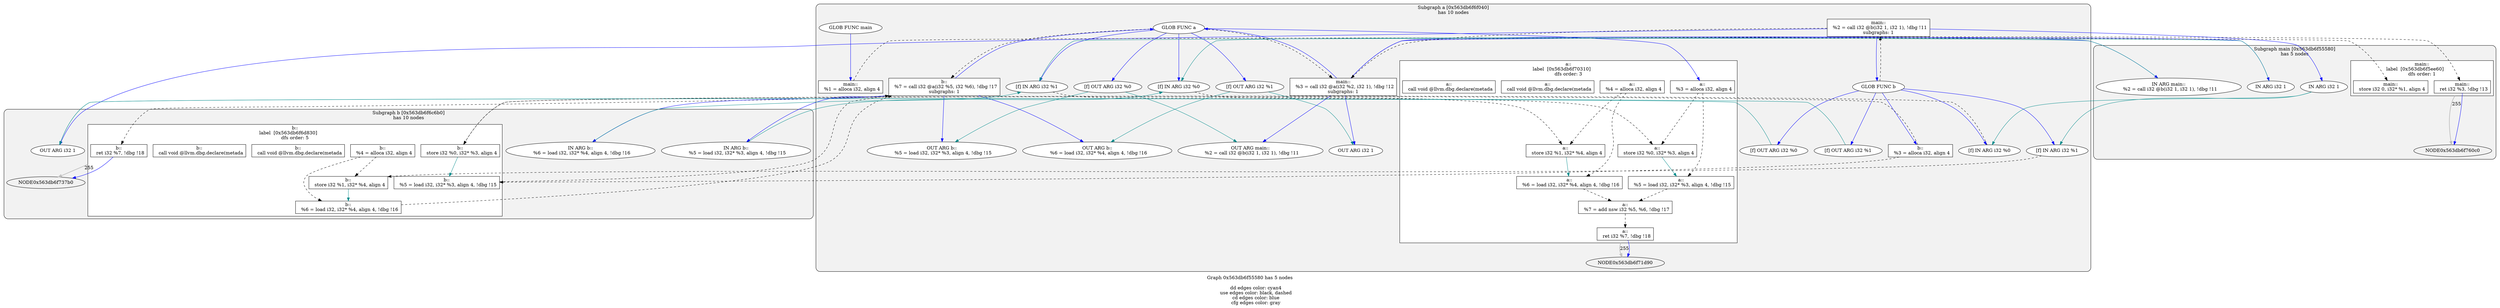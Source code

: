 digraph "DependenceGraph" {
	compound=true label="Graph 0x563db6f55580 has 5 nodes\n
	dd edges color: cyan4
	use edges color: black, dashed
	cd edges color: blue
	cfg edges color: gray"

	/* subgraph 0x563db6f6f040 nodes */
	subgraph cluster_0x563db6f6f040 {
		style="filled, rounded" fillcolor=gray95
		label="Subgraph a [0x563db6f6f040]\nhas 10 nodes
"
		NODE0x563db6f6f890 [label="[f] IN ARG i32 %0" style=filled fillcolor=white]
		/* -- node 0x563db6f5e6b0
		 * ------------------------------------------- */
		/* DD edges */
		/* USE edges */
		NODE0x563db6f6f890 -> NODE0x563db6f709e0 [color="black" rank=max style="dashed"]
		/* CD edges */
		/* ID edges */
		NODE0x563db6f6fa90 [label="[f] OUT ARG i32 %0" style=filled fillcolor=white]
		/* -- node 0x563db6f5e6b0
		 * ------------------------------------------- */
		/* DD edges */
		NODE0x563db6f6fa90 -> NODE0x563db6f72a70 [color="cyan4" rank=max]
		NODE0x563db6f6fa90 -> NODE0x563db6f75380 [color="cyan4" rank=max]
		/* USE edges */
		/* CD edges */
		/* ID edges */
		NODE0x563db6f6fdd0 [label="[f] IN ARG i32 %1" style=filled fillcolor=white]
		/* -- node 0x563db6f5e6d8
		 * ------------------------------------------- */
		/* DD edges */
		/* USE edges */
		NODE0x563db6f6fdd0 -> NODE0x563db6f70ed0 [color="black" rank=max style="dashed"]
		/* CD edges */
		/* ID edges */
		NODE0x563db6f6ffd0 [label="[f] OUT ARG i32 %1" style=filled fillcolor=white]
		/* -- node 0x563db6f5e6d8
		 * ------------------------------------------- */
		/* DD edges */
		NODE0x563db6f6ffd0 -> NODE0x563db6f73070 [color="cyan4" rank=max]
		NODE0x563db6f6ffd0 -> NODE0x563db6f75980 [color="cyan4" rank=max]
		/* USE edges */
		/* CD edges */
		/* ID edges */
		/* Basic Block a::
label  [0x563db6f70310] */
		subgraph cluster_bb_0x563db6f70310 {
			style=filled fillcolor=white
			label="a::
label  [0x563db6f70310]		\ndfs order: 3"
			NODE0x563db6f70520 [shape=rect label="0x563db6f591b0"]
			NODE0x563db6f70780 [shape=rect label="0x563db6f59250"]
			NODE0x563db6f709e0 [shape=rect label="0x563db6f5eb40"]
			NODE0x563db6f70c40 [shape=rect label="0x563db6f50d50"]
			NODE0x563db6f70ed0 [shape=rect label="0x563db6f5ec30"]
			NODE0x563db6f71130 [shape=rect label="0x563db6f048f0"]
			NODE0x563db6f713c0 [shape=rect label="0x563db6f592c0"]
			NODE0x563db6f71620 [shape=rect label="0x563db6f59360"]
			NODE0x563db6f71880 [shape=rect label="0x563db6f5edb0"]
			NODE0x563db6f71ae0 [shape=rect label="0x563db6f593d0"]
		} /* cluster_bb_0x563db6f70310 */

	NODE0x563db6f71ae0 -> NODE0x563db6f71d90 [penwidth=2 label="255"  ltail=cluster_bb_0x563db6f70310  lhead=cluster_bb_0x563db6f71f90  color="gray"]
		NODE0x563db6f71130 [label="a::
  call void @llvm.dbg.declare(metada" labelURL="direct.c:1:18" style=filled fillcolor=white]
		/* -- node 0x563db6f048f0
		 * ------------------------------------------- */
		/* DD edges */
		/* USE edges */
		/* CD edges */
		/* ID edges */
		NODE0x563db6f70c40 [label="a::
  call void @llvm.dbg.declare(metada" labelURL="direct.c:1:11" style=filled fillcolor=white]
		/* -- node 0x563db6f50d50
		 * ------------------------------------------- */
		/* DD edges */
		/* USE edges */
		/* CD edges */
		/* ID edges */
		NODE0x563db6f70520 [label="a::
  %3 = alloca i32, align 4" style=filled fillcolor=white]
		/* -- node 0x563db6f591b0
		 * ------------------------------------------- */
		/* DD edges */
		/* USE edges */
		NODE0x563db6f70520 -> NODE0x563db6f709e0 [color="black" rank=max style="dashed"]
		NODE0x563db6f70520 -> NODE0x563db6f713c0 [color="black" rank=max style="dashed"]
		/* CD edges */
		/* ID edges */
		NODE0x563db6f70780 [label="a::
  %4 = alloca i32, align 4" style=filled fillcolor=white]
		/* -- node 0x563db6f59250
		 * ------------------------------------------- */
		/* DD edges */
		/* USE edges */
		NODE0x563db6f70780 -> NODE0x563db6f70ed0 [color="black" rank=max style="dashed"]
		NODE0x563db6f70780 -> NODE0x563db6f71620 [color="black" rank=max style="dashed"]
		/* CD edges */
		/* ID edges */
		NODE0x563db6f713c0 [label="a::
  %5 = load i32, i32* %3, align 4, !dbg !15" labelURL="direct.c:3:12" style=filled fillcolor=white]
		/* -- node 0x563db6f592c0
		 * ------------------------------------------- */
		/* DD edges */
		/* USE edges */
		NODE0x563db6f713c0 -> NODE0x563db6f71880 [color="black" rank=max style="dashed"]
		/* CD edges */
		/* ID edges */
		NODE0x563db6f71620 [label="a::
  %6 = load i32, i32* %4, align 4, !dbg !16" labelURL="direct.c:3:14" style=filled fillcolor=white]
		/* -- node 0x563db6f59360
		 * ------------------------------------------- */
		/* DD edges */
		/* USE edges */
		NODE0x563db6f71620 -> NODE0x563db6f71880 [color="black" rank=max style="dashed"]
		/* CD edges */
		/* ID edges */
		NODE0x563db6f71ae0 [label="a::
  ret i32 %7, !dbg !18" labelURL="direct.c:3:5" style=filled fillcolor=white]
		/* -- node 0x563db6f593d0
		 * ------------------------------------------- */
		/* DD edges */
		/* USE edges */
		/* CD edges */
		NODE0x563db6f71ae0 -> NODE0x563db6f71d90 [color="blue"]
		/* ID edges */
		NODE0x563db6f709e0 [label="a::
  store i32 %0, i32* %3, align 4" style=filled fillcolor=white]
		/* -- node 0x563db6f5eb40
		 * ------------------------------------------- */
		/* DD edges */
		NODE0x563db6f709e0 -> NODE0x563db6f713c0 [color="cyan4" rank=max]
		/* USE edges */
		/* CD edges */
		/* ID edges */
		NODE0x563db6f70ed0 [label="a::
  store i32 %1, i32* %4, align 4" style=filled fillcolor=white]
		/* -- node 0x563db6f5ec30
		 * ------------------------------------------- */
		/* DD edges */
		NODE0x563db6f70ed0 -> NODE0x563db6f71620 [color="cyan4" rank=max]
		/* USE edges */
		/* CD edges */
		/* ID edges */
		NODE0x563db6f71880 [label="a::
  %7 = add nsw i32 %5, %6, !dbg !17" labelURL="direct.c:3:13" style=filled fillcolor=white]
		/* -- node 0x563db6f5edb0
		 * ------------------------------------------- */
		/* DD edges */
		/* USE edges */
		NODE0x563db6f71880 -> NODE0x563db6f71ae0 [color="black" rank=max style="dashed"]
		/* CD edges */
		/* ID edges */
		NODE0x563db6f6f1e0 [label="GLOB FUNC a" style=filled fillcolor=white]
		/* -- node 0x563db6f276f8
		 * ------------------------------------------- */
		/* DD edges */
		/* USE edges */
		NODE0x563db6f6f1e0 -> NODE0x563db6f6eda0 [color="black" rank=max style="dashed"]
		NODE0x563db6f6f1e0 -> NODE0x563db6f749e0 [color="black" rank=max style="dashed"]
		/* CD edges */
		NODE0x563db6f6f1e0 -> NODE0x563db6f6f890 [color="blue"]
		NODE0x563db6f6f1e0 -> NODE0x563db6f6fa90 [color="blue"]
		NODE0x563db6f6f1e0 -> NODE0x563db6f6fdd0 [color="blue"]
		NODE0x563db6f6f1e0 -> NODE0x563db6f6ffd0 [color="blue"]
		NODE0x563db6f6f1e0 -> NODE0x563db6f70520 [color="blue"]
		/* ID edges */
		NODE0x563db6f6c850 [label="GLOB FUNC b" style=filled fillcolor=white]
		/* -- node 0x563db6f27938
		 * ------------------------------------------- */
		/* DD edges */
		/* USE edges */
		NODE0x563db6f6c850 -> NODE0x563db6f6c410 [color="black" rank=max style="dashed"]
		/* CD edges */
		NODE0x563db6f6c850 -> NODE0x563db6f6ce70 [color="blue"]
		NODE0x563db6f6c850 -> NODE0x563db6f6d070 [color="blue"]
		NODE0x563db6f6c850 -> NODE0x563db6f6d2f0 [color="blue"]
		NODE0x563db6f6c850 -> NODE0x563db6f6d4f0 [color="blue"]
		NODE0x563db6f6c850 -> NODE0x563db6f6da40 [color="blue"]
		/* ID edges */
		NODE0x563db6f6bd50 [label="GLOB FUNC main" style=filled fillcolor=white]
		/* -- node 0x563db6f28c28
		 * ------------------------------------------- */
		/* DD edges */
		/* USE edges */
		/* CD edges */
		NODE0x563db6f6bd50 -> NODE0x563db6f6bf50 [color="blue"]
		/* ID edges */
	}
	/* subgraph 0x563db6f6c6b0 nodes */
	subgraph cluster_0x563db6f6c6b0 {
		style="filled, rounded" fillcolor=gray95
		label="Subgraph b [0x563db6f6c6b0]\nhas 10 nodes
"
		NODE0x563db6f6ce70 [label="[f] IN ARG i32 %0" style=filled fillcolor=white]
		/* -- node 0x563db6f5fa80
		 * ------------------------------------------- */
		/* DD edges */
		/* USE edges */
		NODE0x563db6f6ce70 -> NODE0x563db6f6df00 [color="black" rank=max style="dashed"]
		/* CD edges */
		/* ID edges */
		NODE0x563db6f6d070 [label="[f] OUT ARG i32 %0" style=filled fillcolor=white]
		/* -- node 0x563db6f5fa80
		 * ------------------------------------------- */
		/* DD edges */
		NODE0x563db6f6d070 -> NODE0x563db6f74490 [color="cyan4" rank=max]
		/* USE edges */
		/* CD edges */
		/* ID edges */
		NODE0x563db6f6d2f0 [label="[f] IN ARG i32 %1" style=filled fillcolor=white]
		/* -- node 0x563db6f5faa8
		 * ------------------------------------------- */
		/* DD edges */
		/* USE edges */
		NODE0x563db6f6d2f0 -> NODE0x563db6f6e3f0 [color="black" rank=max style="dashed"]
		/* CD edges */
		/* ID edges */
		NODE0x563db6f6d4f0 [label="[f] OUT ARG i32 %1" style=filled fillcolor=white]
		/* -- node 0x563db6f5faa8
		 * ------------------------------------------- */
		/* DD edges */
		NODE0x563db6f6d4f0 -> NODE0x563db6f74490 [color="cyan4" rank=max]
		/* USE edges */
		/* CD edges */
		/* ID edges */
		/* Basic Block b::
label  [0x563db6f6d830] */
		subgraph cluster_bb_0x563db6f6d830 {
			style=filled fillcolor=white
			label="b::
label  [0x563db6f6d830]		\ndfs order: 5"
			NODE0x563db6f6da40 [shape=rect label="0x563db6f59440"]
			NODE0x563db6f6dca0 [shape=rect label="0x563db6f5fe20"]
			NODE0x563db6f6df00 [shape=rect label="0x563db6f5feb0"]
			NODE0x563db6f6e160 [shape=rect label="0x563db6ef9340"]
			NODE0x563db6f6e3f0 [shape=rect label="0x563db6f5ff70"]
			NODE0x563db6f6e650 [shape=rect label="0x563db6f600a0"]
			NODE0x563db6f6e8e0 [shape=rect label="0x563db6f60150"]
			NODE0x563db6f6eb40 [shape=rect label="0x563db6f601f0"]
			NODE0x563db6f6eda0 [shape=rect label="0x563db6f54150"]
			NODE0x563db6f73500 [shape=rect label="0x563db6f602c0"]
		} /* cluster_bb_0x563db6f6d830 */

	NODE0x563db6f73500 -> NODE0x563db6f737b0 [penwidth=2 label="255"  ltail=cluster_bb_0x563db6f6d830  lhead=cluster_bb_0x563db6f739b0  color="gray"]
		NODE0x563db6f6e160 [label="b::
  call void @llvm.dbg.declare(metada" labelURL="direct.c:6:11" style=filled fillcolor=white]
		/* -- node 0x563db6ef9340
		 * ------------------------------------------- */
		/* DD edges */
		/* USE edges */
		/* CD edges */
		/* ID edges */
		NODE0x563db6f6eda0 [label="b::
  %7 = call i32 @a(i32 %5, i32 %6), !dbg !17\nsubgraphs: 1" labelURL="direct.c:8:12" style=filled fillcolor=white]
		NODE0x563db6f72870 [label="IN ARG b::
  %5 = load i32, i32* %3, align 4, !dbg !15" labelURL="direct.c:8:14" style=filled fillcolor=white]
		/* -- node 0x563db6f60150
		 * ------------------------------------------- */
		/* DD edges */
		NODE0x563db6f72870 -> NODE0x563db6f6f890 [color="cyan4" rank=max]
		/* USE edges */
		/* CD edges */
		/* ID edges */
		NODE0x563db6f72a70 [label="OUT ARG b::
  %5 = load i32, i32* %3, align 4, !dbg !15" labelURL="direct.c:8:14" style=filled fillcolor=white]
		/* -- node 0x563db6f60150
		 * ------------------------------------------- */
		/* DD edges */
		/* USE edges */
		/* CD edges */
		/* ID edges */
		NODE0x563db6f72e70 [label="IN ARG b::
  %6 = load i32, i32* %4, align 4, !dbg !16" labelURL="direct.c:8:17" style=filled fillcolor=white]
		/* -- node 0x563db6f601f0
		 * ------------------------------------------- */
		/* DD edges */
		NODE0x563db6f72e70 -> NODE0x563db6f6fdd0 [color="cyan4" rank=max]
		/* USE edges */
		/* CD edges */
		/* ID edges */
		NODE0x563db6f73070 [label="OUT ARG b::
  %6 = load i32, i32* %4, align 4, !dbg !16" labelURL="direct.c:8:17" style=filled fillcolor=white]
		/* -- node 0x563db6f601f0
		 * ------------------------------------------- */
		/* DD edges */
		/* USE edges */
		/* CD edges */
		/* ID edges */
		/* -- node 0x563db6f54150
		 * ------------------------------------------- */
		/* DD edges */
		/* USE edges */
		NODE0x563db6f6eda0 -> NODE0x563db6f73500 [color="black" rank=max style="dashed"]
		/* CD edges */
		NODE0x563db6f6eda0 -> NODE0x563db6f6f1e0 [color="blue"]
		NODE0x563db6f6eda0 -> NODE0x563db6f72870 [color="blue"]
		NODE0x563db6f6eda0 -> NODE0x563db6f72a70 [color="blue"]
		NODE0x563db6f6eda0 -> NODE0x563db6f72e70 [color="blue"]
		NODE0x563db6f6eda0 -> NODE0x563db6f73070 [color="blue"]
		/* ID edges */
		NODE0x563db6f6da40 [label="b::
  %3 = alloca i32, align 4" style=filled fillcolor=white]
		/* -- node 0x563db6f59440
		 * ------------------------------------------- */
		/* DD edges */
		/* USE edges */
		NODE0x563db6f6da40 -> NODE0x563db6f6df00 [color="black" rank=max style="dashed"]
		NODE0x563db6f6da40 -> NODE0x563db6f6e8e0 [color="black" rank=max style="dashed"]
		/* CD edges */
		/* ID edges */
		NODE0x563db6f6dca0 [label="b::
  %4 = alloca i32, align 4" style=filled fillcolor=white]
		/* -- node 0x563db6f5fe20
		 * ------------------------------------------- */
		/* DD edges */
		/* USE edges */
		NODE0x563db6f6dca0 -> NODE0x563db6f6e3f0 [color="black" rank=max style="dashed"]
		NODE0x563db6f6dca0 -> NODE0x563db6f6eb40 [color="black" rank=max style="dashed"]
		/* CD edges */
		/* ID edges */
		NODE0x563db6f6df00 [label="b::
  store i32 %0, i32* %3, align 4" style=filled fillcolor=white]
		/* -- node 0x563db6f5feb0
		 * ------------------------------------------- */
		/* DD edges */
		NODE0x563db6f6df00 -> NODE0x563db6f6e8e0 [color="cyan4" rank=max]
		/* USE edges */
		/* CD edges */
		/* ID edges */
		NODE0x563db6f6e3f0 [label="b::
  store i32 %1, i32* %4, align 4" style=filled fillcolor=white]
		/* -- node 0x563db6f5ff70
		 * ------------------------------------------- */
		/* DD edges */
		NODE0x563db6f6e3f0 -> NODE0x563db6f6eb40 [color="cyan4" rank=max]
		/* USE edges */
		/* CD edges */
		/* ID edges */
		NODE0x563db6f6e650 [label="b::
  call void @llvm.dbg.declare(metada" labelURL="direct.c:6:18" style=filled fillcolor=white]
		/* -- node 0x563db6f600a0
		 * ------------------------------------------- */
		/* DD edges */
		/* USE edges */
		/* CD edges */
		/* ID edges */
		NODE0x563db6f6e8e0 [label="b::
  %5 = load i32, i32* %3, align 4, !dbg !15" labelURL="direct.c:8:14" style=filled fillcolor=white]
		/* -- node 0x563db6f60150
		 * ------------------------------------------- */
		/* DD edges */
		/* USE edges */
		NODE0x563db6f6e8e0 -> NODE0x563db6f6eda0 [color="black" rank=max style="dashed"]
		/* CD edges */
		/* ID edges */
		NODE0x563db6f6eb40 [label="b::
  %6 = load i32, i32* %4, align 4, !dbg !16" labelURL="direct.c:8:17" style=filled fillcolor=white]
		/* -- node 0x563db6f601f0
		 * ------------------------------------------- */
		/* DD edges */
		/* USE edges */
		NODE0x563db6f6eb40 -> NODE0x563db6f6eda0 [color="black" rank=max style="dashed"]
		/* CD edges */
		/* ID edges */
		NODE0x563db6f73500 [label="b::
  ret i32 %7, !dbg !18" labelURL="direct.c:8:5" style=filled fillcolor=white]
		/* -- node 0x563db6f602c0
		 * ------------------------------------------- */
		/* DD edges */
		/* USE edges */
		/* CD edges */
		NODE0x563db6f73500 -> NODE0x563db6f737b0 [color="blue"]
		/* ID edges */
	}
	/* subgraph 0x563db6f55580 nodes */
	subgraph cluster_0x563db6f55580 {
		style="filled, rounded" fillcolor=gray95
		label="Subgraph main [0x563db6f55580]\nhas 5 nodes
"
		/* Basic Block main::
label  [0x563db6f5ee60] */
		subgraph cluster_bb_0x563db6f5ee60 {
			style=filled fillcolor=white
			label="main::
label  [0x563db6f5ee60]		\ndfs order: 1"
			NODE0x563db6f6bf50 [shape=rect label="0x563db6f604f0"]
			NODE0x563db6f6c1b0 [shape=rect label="0x563db6f60580"]
			NODE0x563db6f6c410 [shape=rect label="0x563db6f60630"]
			NODE0x563db6f749e0 [shape=rect label="0x563db6f60720"]
			NODE0x563db6f75e10 [shape=rect label="0x563db6f607d0"]
		} /* cluster_bb_0x563db6f5ee60 */

	NODE0x563db6f75e10 -> NODE0x563db6f760c0 [penwidth=2 label="255"  ltail=cluster_bb_0x563db6f5ee60  lhead=cluster_bb_0x563db6f762c0  color="gray"]
		NODE0x563db6f6bf50 [label="main::
  %1 = alloca i32, align 4" style=filled fillcolor=white]
		/* -- node 0x563db6f604f0
		 * ------------------------------------------- */
		/* DD edges */
		/* USE edges */
		NODE0x563db6f6bf50 -> NODE0x563db6f6c1b0 [color="black" rank=max style="dashed"]
		/* CD edges */
		/* ID edges */
		NODE0x563db6f6c1b0 [label="main::
  store i32 0, i32* %1, align 4" style=filled fillcolor=white]
		/* -- node 0x563db6f60580
		 * ------------------------------------------- */
		/* DD edges */
		/* USE edges */
		/* CD edges */
		/* ID edges */
		NODE0x563db6f6c410 [label="main::
  %2 = call i32 @b(i32 1, i32 1), !dbg !11\nsubgraphs: 1" labelURL="direct.c:13:11" style=filled fillcolor=white]
		NODE0x563db6f74290 [label="IN ARG i32 1" style=filled fillcolor=white]
		/* -- node 0x563db6f5acb0
		 * ------------------------------------------- */
		/* DD edges */
		NODE0x563db6f74290 -> NODE0x563db6f6ce70 [color="cyan4" rank=max]
		NODE0x563db6f74290 -> NODE0x563db6f6d2f0 [color="cyan4" rank=max]
		/* USE edges */
		/* CD edges */
		/* ID edges */
		NODE0x563db6f74490 [label="OUT ARG i32 1" style=filled fillcolor=white]
		/* -- node 0x563db6f5acb0
		 * ------------------------------------------- */
		/* DD edges */
		/* USE edges */
		/* CD edges */
		/* ID edges */
		/* -- node 0x563db6f60630
		 * ------------------------------------------- */
		/* DD edges */
		/* USE edges */
		NODE0x563db6f6c410 -> NODE0x563db6f749e0 [color="black" rank=max style="dashed"]
		/* CD edges */
		NODE0x563db6f6c410 -> NODE0x563db6f6c850 [color="blue"]
		NODE0x563db6f6c410 -> NODE0x563db6f74290 [color="blue"]
		NODE0x563db6f6c410 -> NODE0x563db6f74490 [color="blue"]
		/* ID edges */
		NODE0x563db6f749e0 [label="main::
  %3 = call i32 @a(i32 %2, i32 1), !dbg !12\nsubgraphs: 1" labelURL="direct.c:13:9" style=filled fillcolor=white]
		NODE0x563db6f75780 [label="IN ARG i32 1" style=filled fillcolor=white]
		/* -- node 0x563db6f5acb0
		 * ------------------------------------------- */
		/* DD edges */
		NODE0x563db6f75780 -> NODE0x563db6f6fdd0 [color="cyan4" rank=max]
		/* USE edges */
		/* CD edges */
		/* ID edges */
		NODE0x563db6f75980 [label="OUT ARG i32 1" style=filled fillcolor=white]
		/* -- node 0x563db6f5acb0
		 * ------------------------------------------- */
		/* DD edges */
		/* USE edges */
		/* CD edges */
		/* ID edges */
		NODE0x563db6f75180 [label="IN ARG main::
  %2 = call i32 @b(i32 1, i32 1), !dbg !11" labelURL="direct.c:13:11" style=filled fillcolor=white]
		/* -- node 0x563db6f60630
		 * ------------------------------------------- */
		/* DD edges */
		NODE0x563db6f75180 -> NODE0x563db6f6f890 [color="cyan4" rank=max]
		/* USE edges */
		/* CD edges */
		/* ID edges */
		NODE0x563db6f75380 [label="OUT ARG main::
  %2 = call i32 @b(i32 1, i32 1), !dbg !11" labelURL="direct.c:13:11" style=filled fillcolor=white]
		/* -- node 0x563db6f60630
		 * ------------------------------------------- */
		/* DD edges */
		/* USE edges */
		/* CD edges */
		/* ID edges */
		/* -- node 0x563db6f60720
		 * ------------------------------------------- */
		/* DD edges */
		/* USE edges */
		NODE0x563db6f749e0 -> NODE0x563db6f75e10 [color="black" rank=max style="dashed"]
		/* CD edges */
		NODE0x563db6f749e0 -> NODE0x563db6f6f1e0 [color="blue"]
		NODE0x563db6f749e0 -> NODE0x563db6f75180 [color="blue"]
		NODE0x563db6f749e0 -> NODE0x563db6f75380 [color="blue"]
		NODE0x563db6f749e0 -> NODE0x563db6f75780 [color="blue"]
		NODE0x563db6f749e0 -> NODE0x563db6f75980 [color="blue"]
		/* ID edges */
		NODE0x563db6f75e10 [label="main::
  ret i32 %3, !dbg !13" labelURL="direct.c:13:2" style=filled fillcolor=white]
		/* -- node 0x563db6f607d0
		 * ------------------------------------------- */
		/* DD edges */
		/* USE edges */
		/* CD edges */
		NODE0x563db6f75e10 -> NODE0x563db6f760c0 [color="blue"]
		/* ID edges */
	}
}
